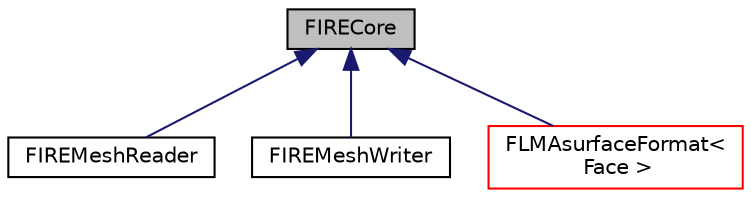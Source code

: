 digraph "FIRECore"
{
  bgcolor="transparent";
  edge [fontname="Helvetica",fontsize="10",labelfontname="Helvetica",labelfontsize="10"];
  node [fontname="Helvetica",fontsize="10",shape=record];
  Node1 [label="FIRECore",height=0.2,width=0.4,color="black", fillcolor="grey75", style="filled" fontcolor="black"];
  Node1 -> Node2 [dir="back",color="midnightblue",fontsize="10",style="solid",fontname="Helvetica"];
  Node2 [label="FIREMeshReader",height=0.2,width=0.4,color="black",URL="$classFoam_1_1fileFormats_1_1FIREMeshReader.html",tooltip="Read AVL/FIRE fpma, fpmb files. "];
  Node1 -> Node3 [dir="back",color="midnightblue",fontsize="10",style="solid",fontname="Helvetica"];
  Node3 [label="FIREMeshWriter",height=0.2,width=0.4,color="black",URL="$classFoam_1_1fileFormats_1_1FIREMeshWriter.html",tooltip="Writes polyMesh in AVL/FIRE polyhedra format (fpma, fpmb) "];
  Node1 -> Node4 [dir="back",color="midnightblue",fontsize="10",style="solid",fontname="Helvetica"];
  Node4 [label="FLMAsurfaceFormat\<\l Face \>",height=0.2,width=0.4,color="red",URL="$classFoam_1_1fileFormats_1_1FLMAsurfaceFormat.html",tooltip="Provide a means of writing AVL/FIRE FLMA format. "];
}
